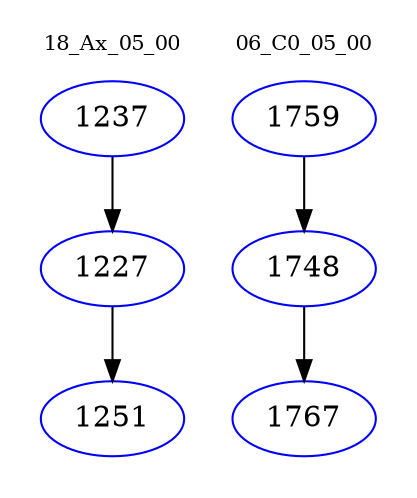 digraph{
subgraph cluster_0 {
color = white
label = "18_Ax_05_00";
fontsize=10;
T0_1237 [label="1237", color="blue"]
T0_1237 -> T0_1227 [color="black"]
T0_1227 [label="1227", color="blue"]
T0_1227 -> T0_1251 [color="black"]
T0_1251 [label="1251", color="blue"]
}
subgraph cluster_1 {
color = white
label = "06_C0_05_00";
fontsize=10;
T1_1759 [label="1759", color="blue"]
T1_1759 -> T1_1748 [color="black"]
T1_1748 [label="1748", color="blue"]
T1_1748 -> T1_1767 [color="black"]
T1_1767 [label="1767", color="blue"]
}
}
